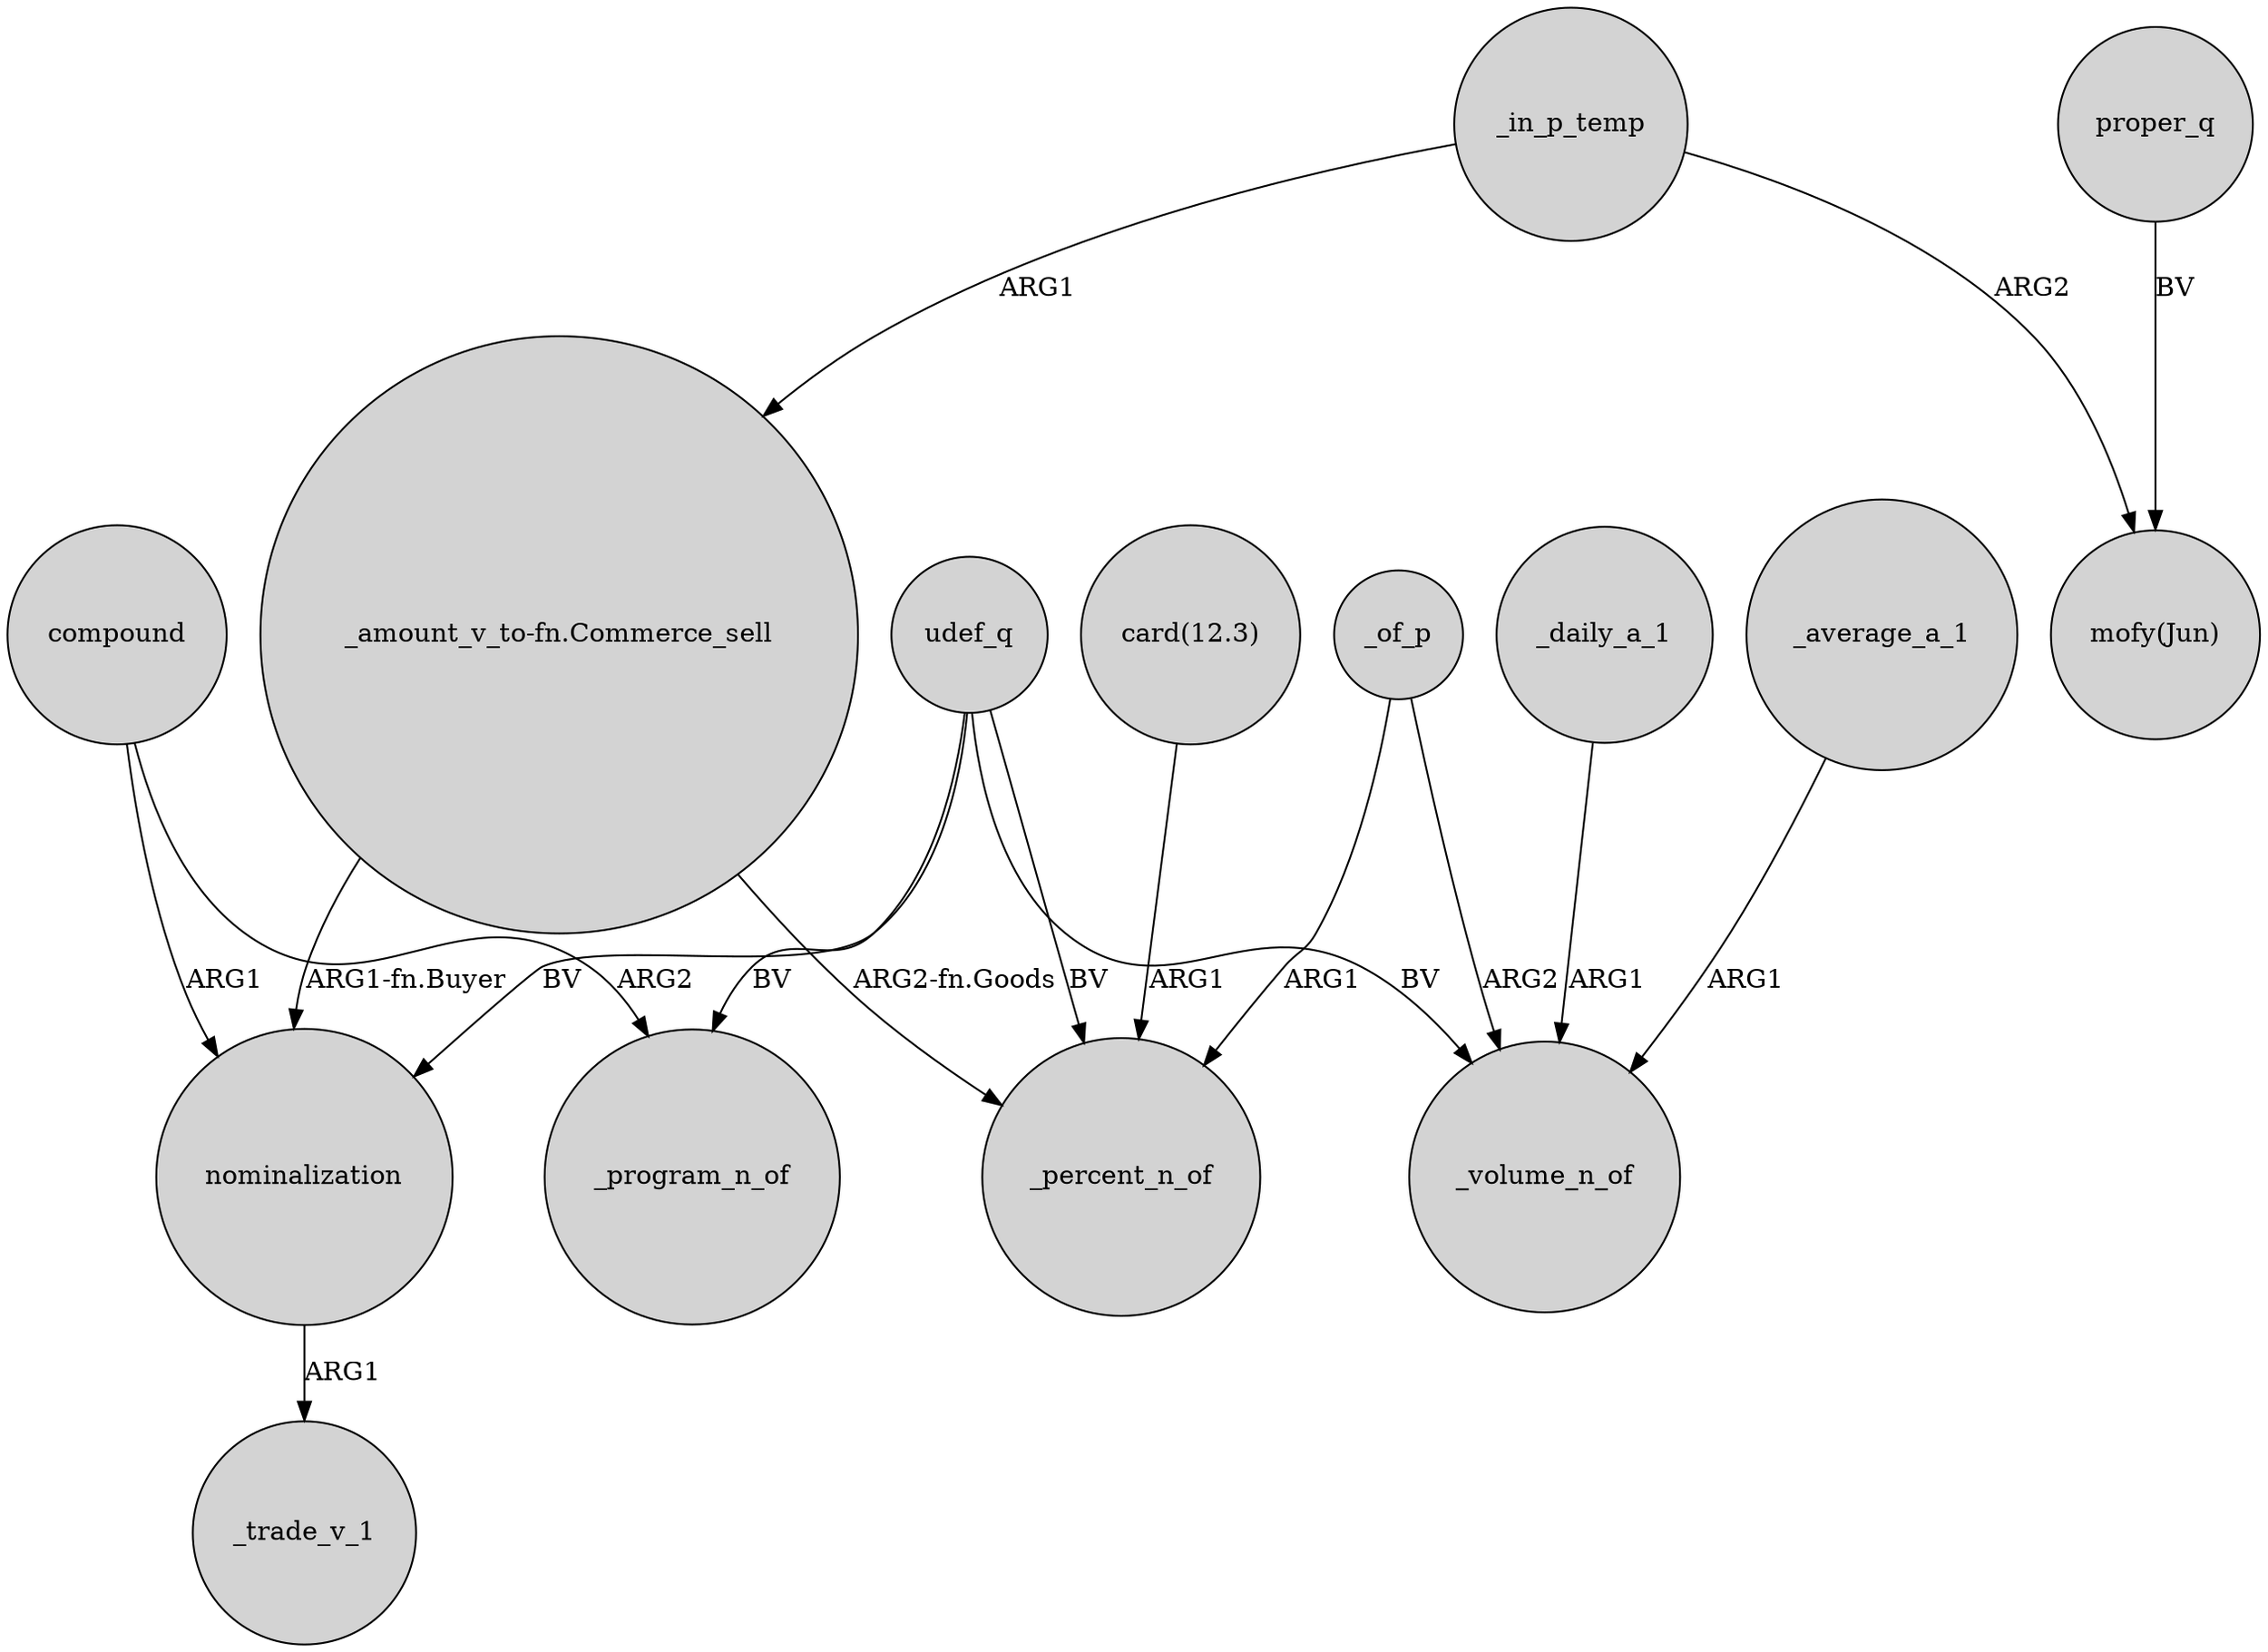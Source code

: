 digraph {
	node [shape=circle style=filled]
	"_amount_v_to-fn.Commerce_sell" -> nominalization [label="ARG1-fn.Buyer"]
	compound -> nominalization [label=ARG1]
	udef_q -> _percent_n_of [label=BV]
	"_amount_v_to-fn.Commerce_sell" -> _percent_n_of [label="ARG2-fn.Goods"]
	proper_q -> "mofy(Jun)" [label=BV]
	_daily_a_1 -> _volume_n_of [label=ARG1]
	_of_p -> _percent_n_of [label=ARG1]
	_in_p_temp -> "mofy(Jun)" [label=ARG2]
	udef_q -> _volume_n_of [label=BV]
	udef_q -> _program_n_of [label=BV]
	_in_p_temp -> "_amount_v_to-fn.Commerce_sell" [label=ARG1]
	"card(12.3)" -> _percent_n_of [label=ARG1]
	compound -> _program_n_of [label=ARG2]
	nominalization -> _trade_v_1 [label=ARG1]
	_average_a_1 -> _volume_n_of [label=ARG1]
	udef_q -> nominalization [label=BV]
	_of_p -> _volume_n_of [label=ARG2]
}
